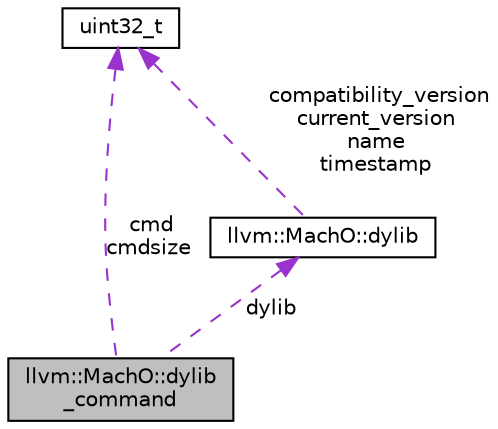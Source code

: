 digraph "llvm::MachO::dylib_command"
{
 // LATEX_PDF_SIZE
  bgcolor="transparent";
  edge [fontname="Helvetica",fontsize="10",labelfontname="Helvetica",labelfontsize="10"];
  node [fontname="Helvetica",fontsize="10",shape="box"];
  Node1 [label="llvm::MachO::dylib\l_command",height=0.2,width=0.4,color="black", fillcolor="grey75", style="filled", fontcolor="black",tooltip=" "];
  Node2 -> Node1 [dir="back",color="darkorchid3",fontsize="10",style="dashed",label=" cmd\ncmdsize" ,fontname="Helvetica"];
  Node2 [label="uint32_t",height=0.2,width=0.4,color="black",URL="$classuint32__t.html",tooltip=" "];
  Node3 -> Node1 [dir="back",color="darkorchid3",fontsize="10",style="dashed",label=" dylib" ,fontname="Helvetica"];
  Node3 [label="llvm::MachO::dylib",height=0.2,width=0.4,color="black",URL="$structllvm_1_1MachO_1_1dylib.html",tooltip=" "];
  Node2 -> Node3 [dir="back",color="darkorchid3",fontsize="10",style="dashed",label=" compatibility_version\ncurrent_version\nname\ntimestamp" ,fontname="Helvetica"];
}
